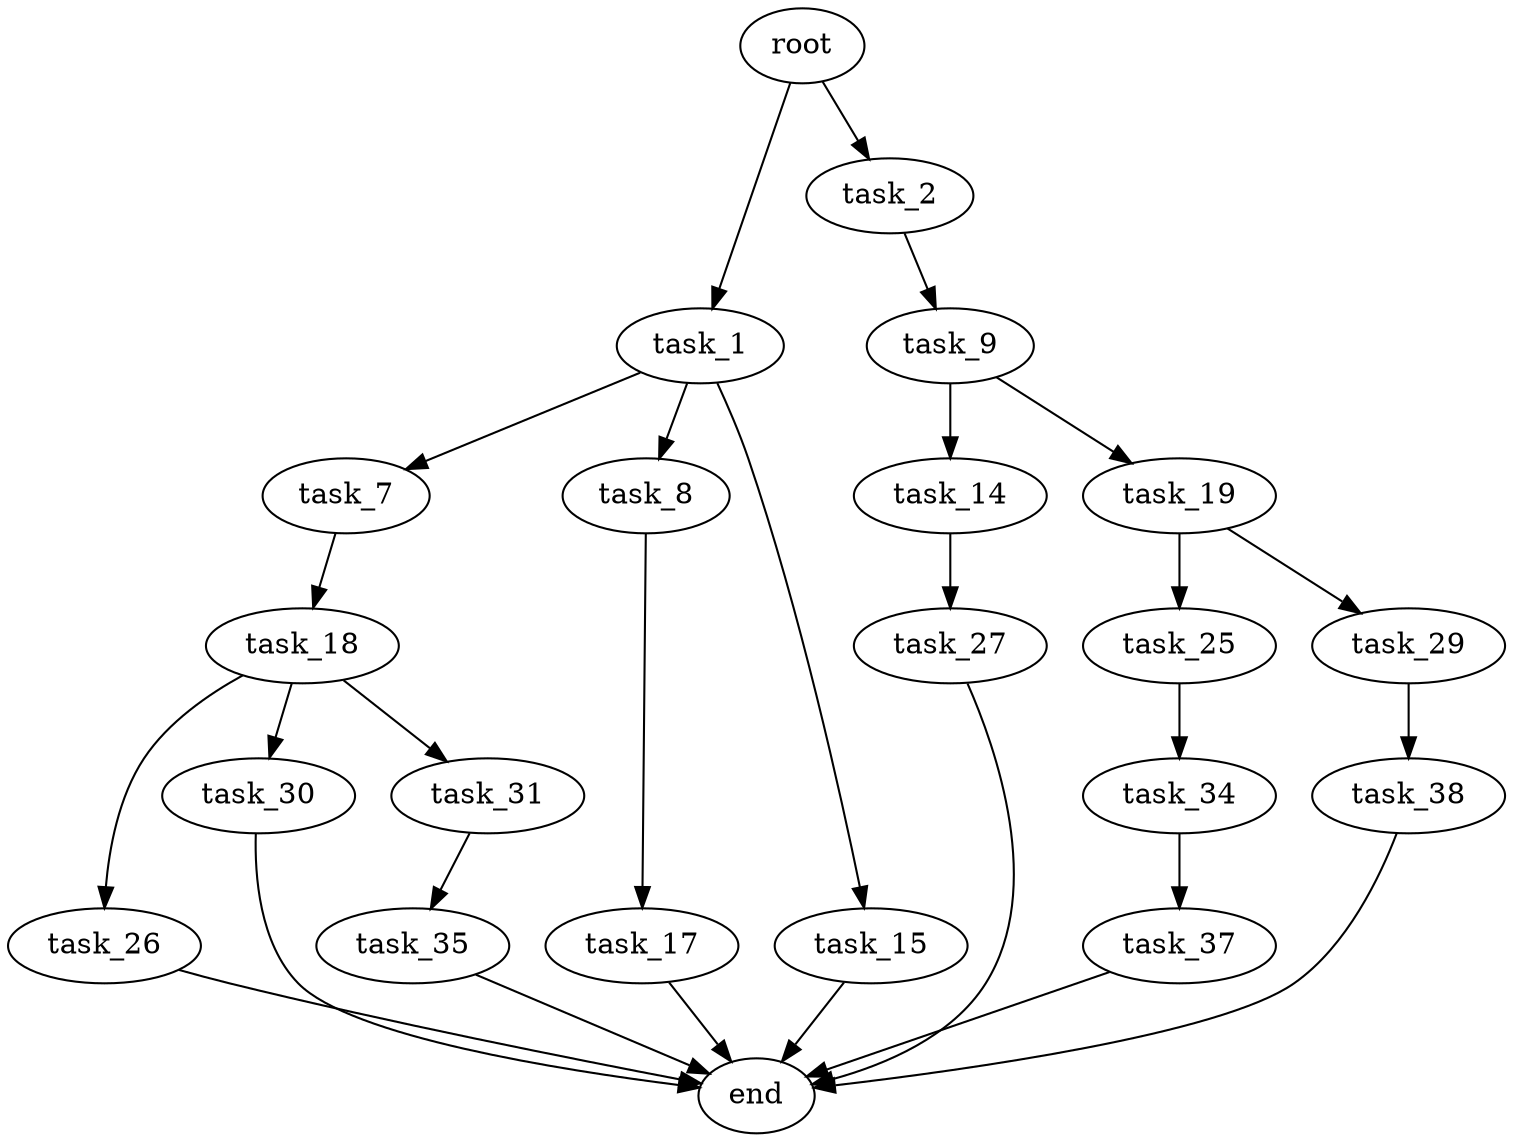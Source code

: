 digraph G {
  root [size="0.000000"];
  task_1 [size="302089236236.000000"];
  task_2 [size="222213341578.000000"];
  task_7 [size="231928233984.000000"];
  task_8 [size="102776701925.000000"];
  task_15 [size="289372348.000000"];
  task_9 [size="41253658738.000000"];
  task_18 [size="549755813888.000000"];
  task_17 [size="231928233984.000000"];
  task_14 [size="1073741824000.000000"];
  task_19 [size="28991029248.000000"];
  task_27 [size="8589934592.000000"];
  end [size="0.000000"];
  task_26 [size="89511539006.000000"];
  task_30 [size="1073741824000.000000"];
  task_31 [size="1887791655.000000"];
  task_25 [size="134217728000.000000"];
  task_29 [size="16688081256.000000"];
  task_34 [size="16655424916.000000"];
  task_38 [size="722377035644.000000"];
  task_35 [size="231928233984.000000"];
  task_37 [size="2586288364.000000"];

  root -> task_1 [size="1.000000"];
  root -> task_2 [size="1.000000"];
  task_1 -> task_7 [size="209715200.000000"];
  task_1 -> task_8 [size="209715200.000000"];
  task_1 -> task_15 [size="209715200.000000"];
  task_2 -> task_9 [size="209715200.000000"];
  task_7 -> task_18 [size="301989888.000000"];
  task_8 -> task_17 [size="75497472.000000"];
  task_15 -> end [size="1.000000"];
  task_9 -> task_14 [size="838860800.000000"];
  task_9 -> task_19 [size="838860800.000000"];
  task_18 -> task_26 [size="536870912.000000"];
  task_18 -> task_30 [size="536870912.000000"];
  task_18 -> task_31 [size="536870912.000000"];
  task_17 -> end [size="1.000000"];
  task_14 -> task_27 [size="838860800.000000"];
  task_19 -> task_25 [size="75497472.000000"];
  task_19 -> task_29 [size="75497472.000000"];
  task_27 -> end [size="1.000000"];
  task_26 -> end [size="1.000000"];
  task_30 -> end [size="1.000000"];
  task_31 -> task_35 [size="33554432.000000"];
  task_25 -> task_34 [size="209715200.000000"];
  task_29 -> task_38 [size="301989888.000000"];
  task_34 -> task_37 [size="536870912.000000"];
  task_38 -> end [size="1.000000"];
  task_35 -> end [size="1.000000"];
  task_37 -> end [size="1.000000"];
}
